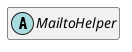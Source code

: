 @startuml
set namespaceSeparator \\
hide members
hide << alias >> circle

abstract class MailtoHelper
@enduml
